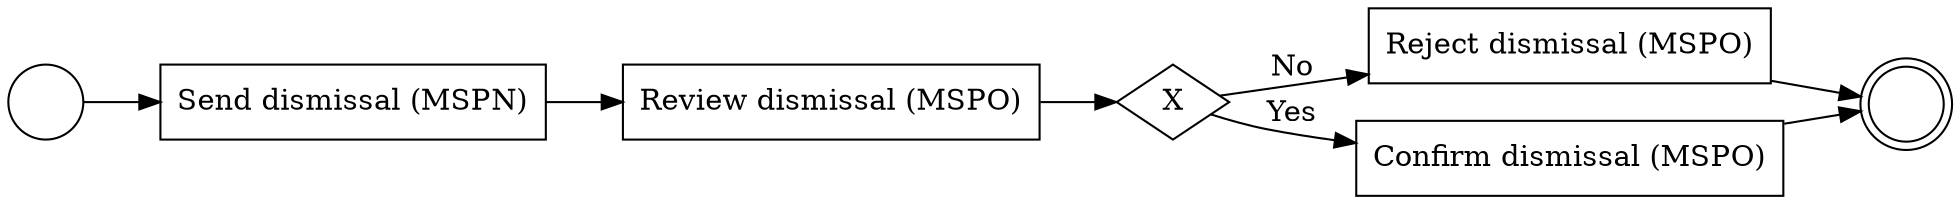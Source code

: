 

digraph G {
  rankdir=LR;
  start_1[shape=circle label=""];
  task1[shape=rectangle label="Send dismissal (MSPN)"];
  task2[shape=rectangle label="Review dismissal (MSPO)"];
  seg_1[shape=diamond label="X"];
  task3[shape=rectangle label="Reject dismissal (MSPO)"];
  task4[shape=rectangle label="Confirm dismissal (MSPO)"];
  end_1[shape=doublecircle label=""];
  start_1 -> task1;
  task1 -> task2;
  task2 -> seg_1;
  seg_1 -> task3[label="No"];
  seg_1 -> task4[label="Yes"];
  task3 -> end_1;
  task4 -> end_1;
}